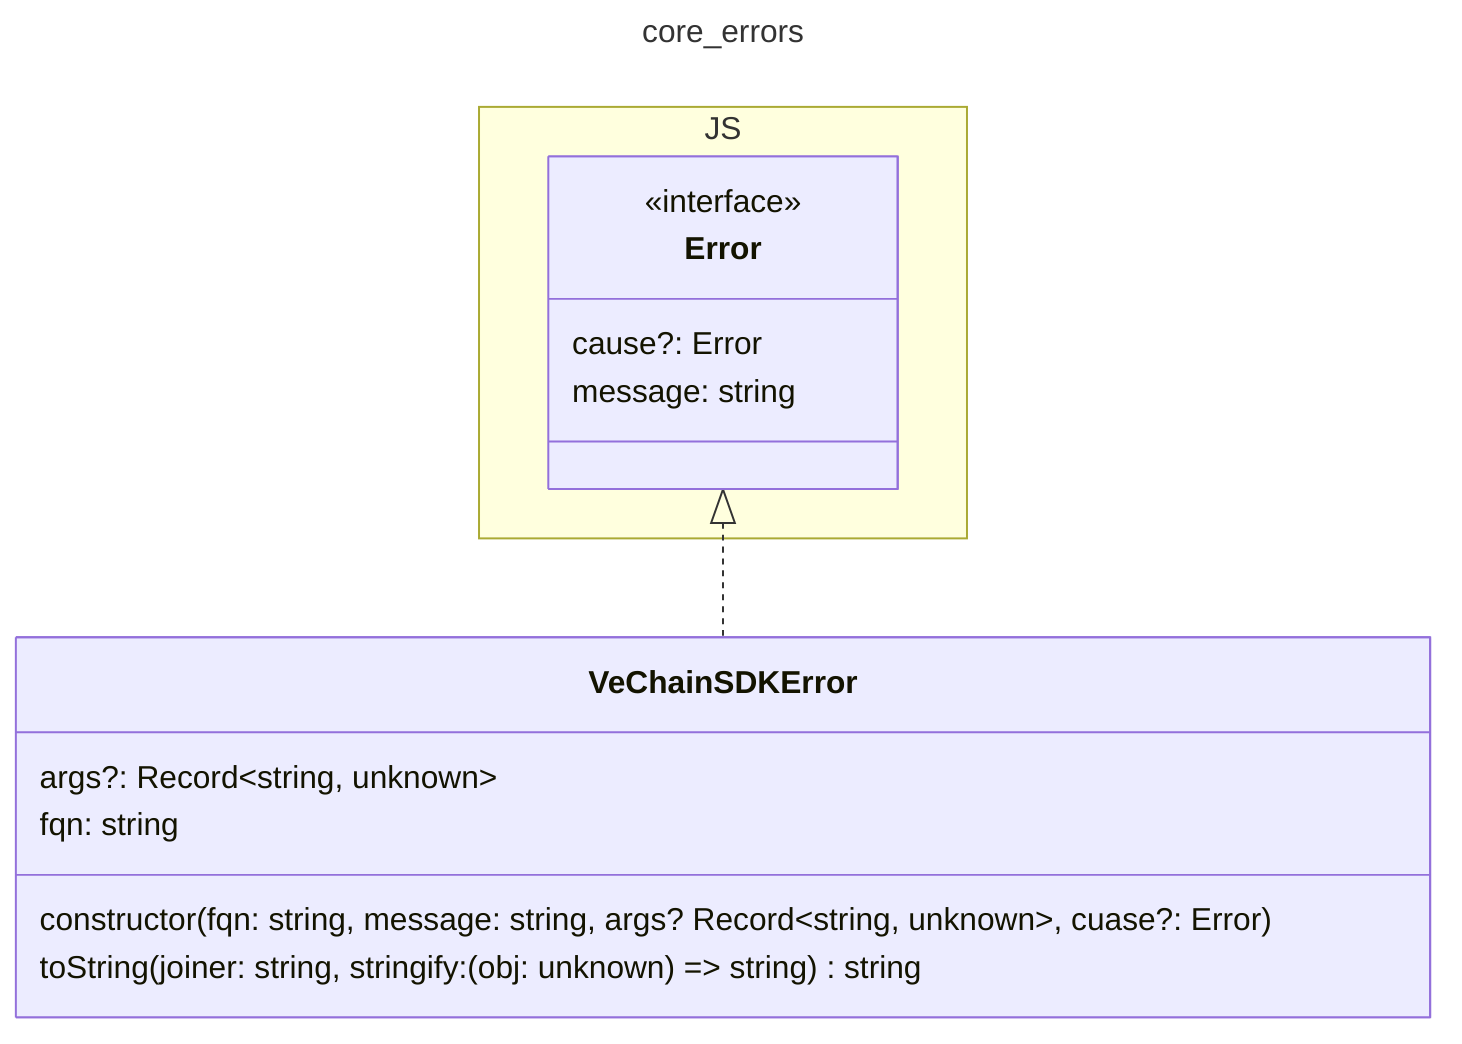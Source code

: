 ---
title: core_errors
---
classDiagram
    namespace JS {
        class Error {
            <<interface>>
            cause?: Error
            message: string
        }
    }
    class VeChainSDKError {
        args?: Record~string, unknown~
        fqn: string
        constructor(fqn: string, message: string, args? Record~string, unknown~, cuase?: Error)
        toString(joiner: string, stringify: (obj: unknown) => string) string
    }
    Error <|..VeChainSDKError